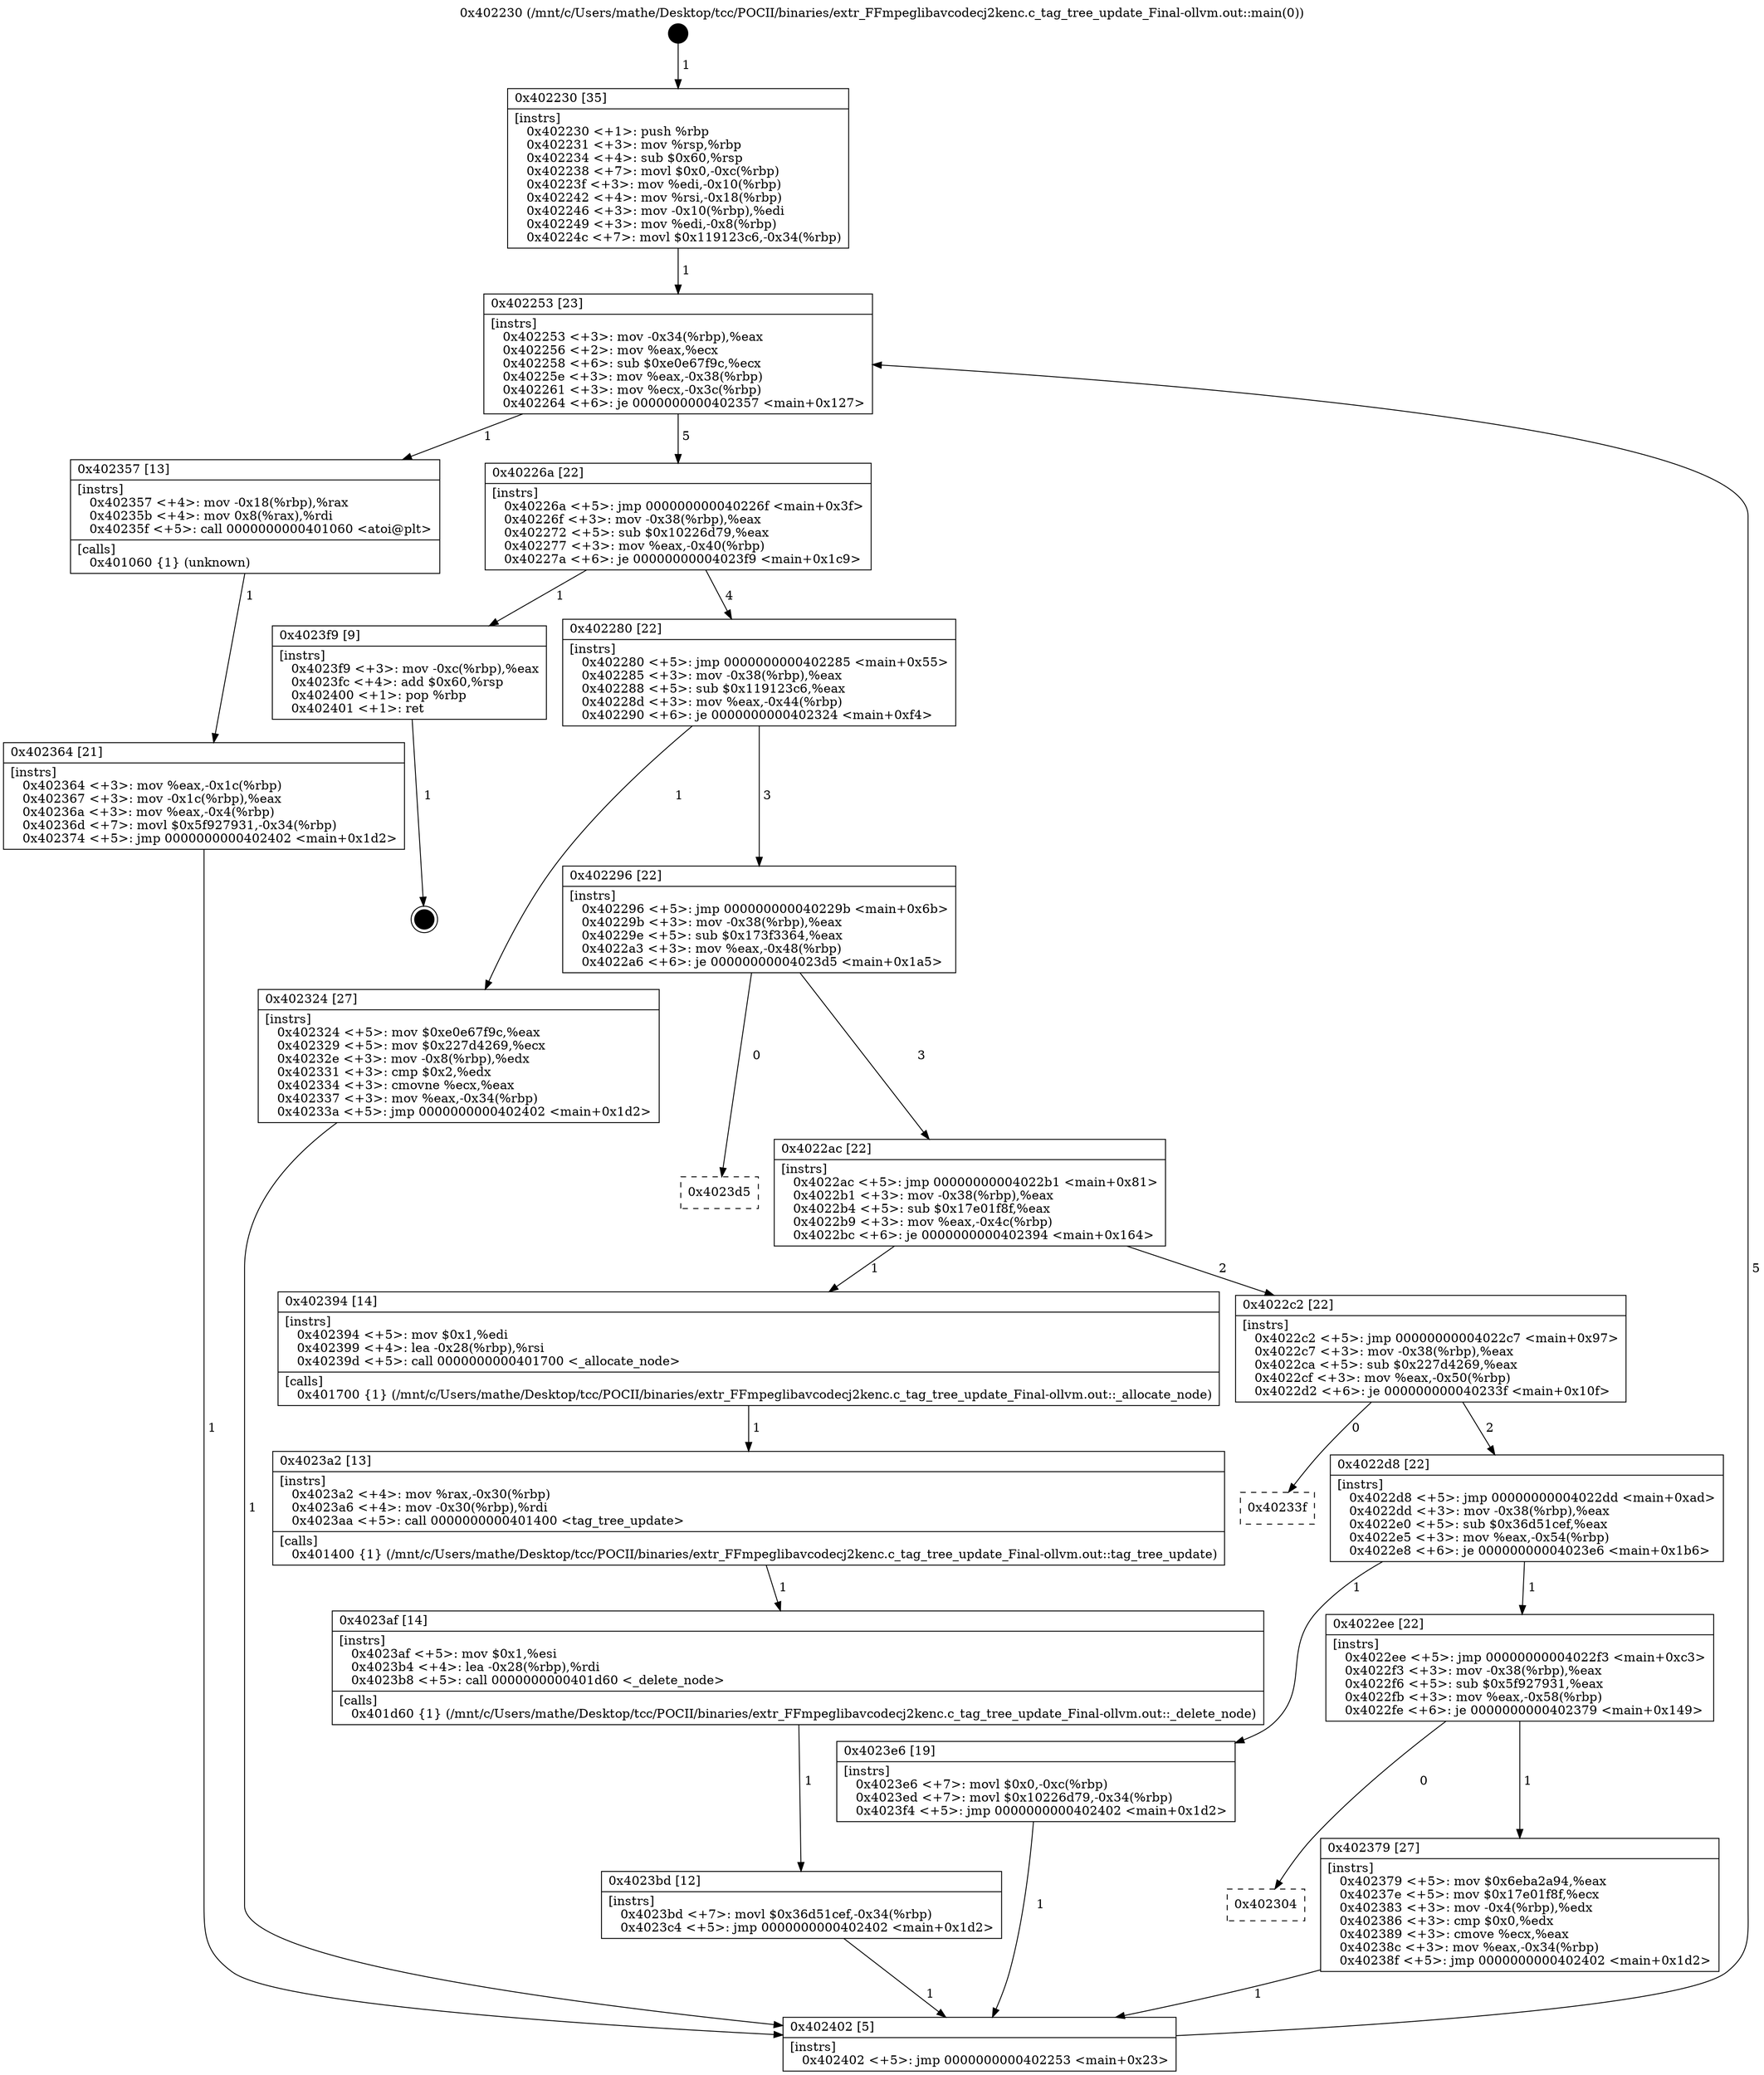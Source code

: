 digraph "0x402230" {
  label = "0x402230 (/mnt/c/Users/mathe/Desktop/tcc/POCII/binaries/extr_FFmpeglibavcodecj2kenc.c_tag_tree_update_Final-ollvm.out::main(0))"
  labelloc = "t"
  node[shape=record]

  Entry [label="",width=0.3,height=0.3,shape=circle,fillcolor=black,style=filled]
  "0x402253" [label="{
     0x402253 [23]\l
     | [instrs]\l
     &nbsp;&nbsp;0x402253 \<+3\>: mov -0x34(%rbp),%eax\l
     &nbsp;&nbsp;0x402256 \<+2\>: mov %eax,%ecx\l
     &nbsp;&nbsp;0x402258 \<+6\>: sub $0xe0e67f9c,%ecx\l
     &nbsp;&nbsp;0x40225e \<+3\>: mov %eax,-0x38(%rbp)\l
     &nbsp;&nbsp;0x402261 \<+3\>: mov %ecx,-0x3c(%rbp)\l
     &nbsp;&nbsp;0x402264 \<+6\>: je 0000000000402357 \<main+0x127\>\l
  }"]
  "0x402357" [label="{
     0x402357 [13]\l
     | [instrs]\l
     &nbsp;&nbsp;0x402357 \<+4\>: mov -0x18(%rbp),%rax\l
     &nbsp;&nbsp;0x40235b \<+4\>: mov 0x8(%rax),%rdi\l
     &nbsp;&nbsp;0x40235f \<+5\>: call 0000000000401060 \<atoi@plt\>\l
     | [calls]\l
     &nbsp;&nbsp;0x401060 \{1\} (unknown)\l
  }"]
  "0x40226a" [label="{
     0x40226a [22]\l
     | [instrs]\l
     &nbsp;&nbsp;0x40226a \<+5\>: jmp 000000000040226f \<main+0x3f\>\l
     &nbsp;&nbsp;0x40226f \<+3\>: mov -0x38(%rbp),%eax\l
     &nbsp;&nbsp;0x402272 \<+5\>: sub $0x10226d79,%eax\l
     &nbsp;&nbsp;0x402277 \<+3\>: mov %eax,-0x40(%rbp)\l
     &nbsp;&nbsp;0x40227a \<+6\>: je 00000000004023f9 \<main+0x1c9\>\l
  }"]
  Exit [label="",width=0.3,height=0.3,shape=circle,fillcolor=black,style=filled,peripheries=2]
  "0x4023f9" [label="{
     0x4023f9 [9]\l
     | [instrs]\l
     &nbsp;&nbsp;0x4023f9 \<+3\>: mov -0xc(%rbp),%eax\l
     &nbsp;&nbsp;0x4023fc \<+4\>: add $0x60,%rsp\l
     &nbsp;&nbsp;0x402400 \<+1\>: pop %rbp\l
     &nbsp;&nbsp;0x402401 \<+1\>: ret\l
  }"]
  "0x402280" [label="{
     0x402280 [22]\l
     | [instrs]\l
     &nbsp;&nbsp;0x402280 \<+5\>: jmp 0000000000402285 \<main+0x55\>\l
     &nbsp;&nbsp;0x402285 \<+3\>: mov -0x38(%rbp),%eax\l
     &nbsp;&nbsp;0x402288 \<+5\>: sub $0x119123c6,%eax\l
     &nbsp;&nbsp;0x40228d \<+3\>: mov %eax,-0x44(%rbp)\l
     &nbsp;&nbsp;0x402290 \<+6\>: je 0000000000402324 \<main+0xf4\>\l
  }"]
  "0x4023bd" [label="{
     0x4023bd [12]\l
     | [instrs]\l
     &nbsp;&nbsp;0x4023bd \<+7\>: movl $0x36d51cef,-0x34(%rbp)\l
     &nbsp;&nbsp;0x4023c4 \<+5\>: jmp 0000000000402402 \<main+0x1d2\>\l
  }"]
  "0x402324" [label="{
     0x402324 [27]\l
     | [instrs]\l
     &nbsp;&nbsp;0x402324 \<+5\>: mov $0xe0e67f9c,%eax\l
     &nbsp;&nbsp;0x402329 \<+5\>: mov $0x227d4269,%ecx\l
     &nbsp;&nbsp;0x40232e \<+3\>: mov -0x8(%rbp),%edx\l
     &nbsp;&nbsp;0x402331 \<+3\>: cmp $0x2,%edx\l
     &nbsp;&nbsp;0x402334 \<+3\>: cmovne %ecx,%eax\l
     &nbsp;&nbsp;0x402337 \<+3\>: mov %eax,-0x34(%rbp)\l
     &nbsp;&nbsp;0x40233a \<+5\>: jmp 0000000000402402 \<main+0x1d2\>\l
  }"]
  "0x402296" [label="{
     0x402296 [22]\l
     | [instrs]\l
     &nbsp;&nbsp;0x402296 \<+5\>: jmp 000000000040229b \<main+0x6b\>\l
     &nbsp;&nbsp;0x40229b \<+3\>: mov -0x38(%rbp),%eax\l
     &nbsp;&nbsp;0x40229e \<+5\>: sub $0x173f3364,%eax\l
     &nbsp;&nbsp;0x4022a3 \<+3\>: mov %eax,-0x48(%rbp)\l
     &nbsp;&nbsp;0x4022a6 \<+6\>: je 00000000004023d5 \<main+0x1a5\>\l
  }"]
  "0x402402" [label="{
     0x402402 [5]\l
     | [instrs]\l
     &nbsp;&nbsp;0x402402 \<+5\>: jmp 0000000000402253 \<main+0x23\>\l
  }"]
  "0x402230" [label="{
     0x402230 [35]\l
     | [instrs]\l
     &nbsp;&nbsp;0x402230 \<+1\>: push %rbp\l
     &nbsp;&nbsp;0x402231 \<+3\>: mov %rsp,%rbp\l
     &nbsp;&nbsp;0x402234 \<+4\>: sub $0x60,%rsp\l
     &nbsp;&nbsp;0x402238 \<+7\>: movl $0x0,-0xc(%rbp)\l
     &nbsp;&nbsp;0x40223f \<+3\>: mov %edi,-0x10(%rbp)\l
     &nbsp;&nbsp;0x402242 \<+4\>: mov %rsi,-0x18(%rbp)\l
     &nbsp;&nbsp;0x402246 \<+3\>: mov -0x10(%rbp),%edi\l
     &nbsp;&nbsp;0x402249 \<+3\>: mov %edi,-0x8(%rbp)\l
     &nbsp;&nbsp;0x40224c \<+7\>: movl $0x119123c6,-0x34(%rbp)\l
  }"]
  "0x402364" [label="{
     0x402364 [21]\l
     | [instrs]\l
     &nbsp;&nbsp;0x402364 \<+3\>: mov %eax,-0x1c(%rbp)\l
     &nbsp;&nbsp;0x402367 \<+3\>: mov -0x1c(%rbp),%eax\l
     &nbsp;&nbsp;0x40236a \<+3\>: mov %eax,-0x4(%rbp)\l
     &nbsp;&nbsp;0x40236d \<+7\>: movl $0x5f927931,-0x34(%rbp)\l
     &nbsp;&nbsp;0x402374 \<+5\>: jmp 0000000000402402 \<main+0x1d2\>\l
  }"]
  "0x4023af" [label="{
     0x4023af [14]\l
     | [instrs]\l
     &nbsp;&nbsp;0x4023af \<+5\>: mov $0x1,%esi\l
     &nbsp;&nbsp;0x4023b4 \<+4\>: lea -0x28(%rbp),%rdi\l
     &nbsp;&nbsp;0x4023b8 \<+5\>: call 0000000000401d60 \<_delete_node\>\l
     | [calls]\l
     &nbsp;&nbsp;0x401d60 \{1\} (/mnt/c/Users/mathe/Desktop/tcc/POCII/binaries/extr_FFmpeglibavcodecj2kenc.c_tag_tree_update_Final-ollvm.out::_delete_node)\l
  }"]
  "0x4023d5" [label="{
     0x4023d5\l
  }", style=dashed]
  "0x4022ac" [label="{
     0x4022ac [22]\l
     | [instrs]\l
     &nbsp;&nbsp;0x4022ac \<+5\>: jmp 00000000004022b1 \<main+0x81\>\l
     &nbsp;&nbsp;0x4022b1 \<+3\>: mov -0x38(%rbp),%eax\l
     &nbsp;&nbsp;0x4022b4 \<+5\>: sub $0x17e01f8f,%eax\l
     &nbsp;&nbsp;0x4022b9 \<+3\>: mov %eax,-0x4c(%rbp)\l
     &nbsp;&nbsp;0x4022bc \<+6\>: je 0000000000402394 \<main+0x164\>\l
  }"]
  "0x4023a2" [label="{
     0x4023a2 [13]\l
     | [instrs]\l
     &nbsp;&nbsp;0x4023a2 \<+4\>: mov %rax,-0x30(%rbp)\l
     &nbsp;&nbsp;0x4023a6 \<+4\>: mov -0x30(%rbp),%rdi\l
     &nbsp;&nbsp;0x4023aa \<+5\>: call 0000000000401400 \<tag_tree_update\>\l
     | [calls]\l
     &nbsp;&nbsp;0x401400 \{1\} (/mnt/c/Users/mathe/Desktop/tcc/POCII/binaries/extr_FFmpeglibavcodecj2kenc.c_tag_tree_update_Final-ollvm.out::tag_tree_update)\l
  }"]
  "0x402394" [label="{
     0x402394 [14]\l
     | [instrs]\l
     &nbsp;&nbsp;0x402394 \<+5\>: mov $0x1,%edi\l
     &nbsp;&nbsp;0x402399 \<+4\>: lea -0x28(%rbp),%rsi\l
     &nbsp;&nbsp;0x40239d \<+5\>: call 0000000000401700 \<_allocate_node\>\l
     | [calls]\l
     &nbsp;&nbsp;0x401700 \{1\} (/mnt/c/Users/mathe/Desktop/tcc/POCII/binaries/extr_FFmpeglibavcodecj2kenc.c_tag_tree_update_Final-ollvm.out::_allocate_node)\l
  }"]
  "0x4022c2" [label="{
     0x4022c2 [22]\l
     | [instrs]\l
     &nbsp;&nbsp;0x4022c2 \<+5\>: jmp 00000000004022c7 \<main+0x97\>\l
     &nbsp;&nbsp;0x4022c7 \<+3\>: mov -0x38(%rbp),%eax\l
     &nbsp;&nbsp;0x4022ca \<+5\>: sub $0x227d4269,%eax\l
     &nbsp;&nbsp;0x4022cf \<+3\>: mov %eax,-0x50(%rbp)\l
     &nbsp;&nbsp;0x4022d2 \<+6\>: je 000000000040233f \<main+0x10f\>\l
  }"]
  "0x402304" [label="{
     0x402304\l
  }", style=dashed]
  "0x40233f" [label="{
     0x40233f\l
  }", style=dashed]
  "0x4022d8" [label="{
     0x4022d8 [22]\l
     | [instrs]\l
     &nbsp;&nbsp;0x4022d8 \<+5\>: jmp 00000000004022dd \<main+0xad\>\l
     &nbsp;&nbsp;0x4022dd \<+3\>: mov -0x38(%rbp),%eax\l
     &nbsp;&nbsp;0x4022e0 \<+5\>: sub $0x36d51cef,%eax\l
     &nbsp;&nbsp;0x4022e5 \<+3\>: mov %eax,-0x54(%rbp)\l
     &nbsp;&nbsp;0x4022e8 \<+6\>: je 00000000004023e6 \<main+0x1b6\>\l
  }"]
  "0x402379" [label="{
     0x402379 [27]\l
     | [instrs]\l
     &nbsp;&nbsp;0x402379 \<+5\>: mov $0x6eba2a94,%eax\l
     &nbsp;&nbsp;0x40237e \<+5\>: mov $0x17e01f8f,%ecx\l
     &nbsp;&nbsp;0x402383 \<+3\>: mov -0x4(%rbp),%edx\l
     &nbsp;&nbsp;0x402386 \<+3\>: cmp $0x0,%edx\l
     &nbsp;&nbsp;0x402389 \<+3\>: cmove %ecx,%eax\l
     &nbsp;&nbsp;0x40238c \<+3\>: mov %eax,-0x34(%rbp)\l
     &nbsp;&nbsp;0x40238f \<+5\>: jmp 0000000000402402 \<main+0x1d2\>\l
  }"]
  "0x4023e6" [label="{
     0x4023e6 [19]\l
     | [instrs]\l
     &nbsp;&nbsp;0x4023e6 \<+7\>: movl $0x0,-0xc(%rbp)\l
     &nbsp;&nbsp;0x4023ed \<+7\>: movl $0x10226d79,-0x34(%rbp)\l
     &nbsp;&nbsp;0x4023f4 \<+5\>: jmp 0000000000402402 \<main+0x1d2\>\l
  }"]
  "0x4022ee" [label="{
     0x4022ee [22]\l
     | [instrs]\l
     &nbsp;&nbsp;0x4022ee \<+5\>: jmp 00000000004022f3 \<main+0xc3\>\l
     &nbsp;&nbsp;0x4022f3 \<+3\>: mov -0x38(%rbp),%eax\l
     &nbsp;&nbsp;0x4022f6 \<+5\>: sub $0x5f927931,%eax\l
     &nbsp;&nbsp;0x4022fb \<+3\>: mov %eax,-0x58(%rbp)\l
     &nbsp;&nbsp;0x4022fe \<+6\>: je 0000000000402379 \<main+0x149\>\l
  }"]
  Entry -> "0x402230" [label=" 1"]
  "0x402253" -> "0x402357" [label=" 1"]
  "0x402253" -> "0x40226a" [label=" 5"]
  "0x4023f9" -> Exit [label=" 1"]
  "0x40226a" -> "0x4023f9" [label=" 1"]
  "0x40226a" -> "0x402280" [label=" 4"]
  "0x4023e6" -> "0x402402" [label=" 1"]
  "0x402280" -> "0x402324" [label=" 1"]
  "0x402280" -> "0x402296" [label=" 3"]
  "0x402324" -> "0x402402" [label=" 1"]
  "0x402230" -> "0x402253" [label=" 1"]
  "0x402402" -> "0x402253" [label=" 5"]
  "0x402357" -> "0x402364" [label=" 1"]
  "0x402364" -> "0x402402" [label=" 1"]
  "0x4023bd" -> "0x402402" [label=" 1"]
  "0x402296" -> "0x4023d5" [label=" 0"]
  "0x402296" -> "0x4022ac" [label=" 3"]
  "0x4023af" -> "0x4023bd" [label=" 1"]
  "0x4022ac" -> "0x402394" [label=" 1"]
  "0x4022ac" -> "0x4022c2" [label=" 2"]
  "0x4023a2" -> "0x4023af" [label=" 1"]
  "0x4022c2" -> "0x40233f" [label=" 0"]
  "0x4022c2" -> "0x4022d8" [label=" 2"]
  "0x402394" -> "0x4023a2" [label=" 1"]
  "0x4022d8" -> "0x4023e6" [label=" 1"]
  "0x4022d8" -> "0x4022ee" [label=" 1"]
  "0x402379" -> "0x402402" [label=" 1"]
  "0x4022ee" -> "0x402379" [label=" 1"]
  "0x4022ee" -> "0x402304" [label=" 0"]
}
